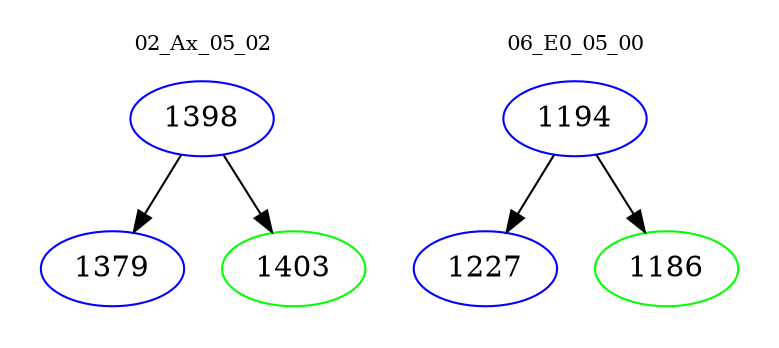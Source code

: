 digraph{
subgraph cluster_0 {
color = white
label = "02_Ax_05_02";
fontsize=10;
T0_1398 [label="1398", color="blue"]
T0_1398 -> T0_1379 [color="black"]
T0_1379 [label="1379", color="blue"]
T0_1398 -> T0_1403 [color="black"]
T0_1403 [label="1403", color="green"]
}
subgraph cluster_1 {
color = white
label = "06_E0_05_00";
fontsize=10;
T1_1194 [label="1194", color="blue"]
T1_1194 -> T1_1227 [color="black"]
T1_1227 [label="1227", color="blue"]
T1_1194 -> T1_1186 [color="black"]
T1_1186 [label="1186", color="green"]
}
}
